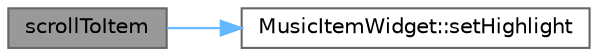 digraph "scrollToItem"
{
 // LATEX_PDF_SIZE
  bgcolor="transparent";
  edge [fontname=Helvetica,fontsize=10,labelfontname=Helvetica,labelfontsize=10];
  node [fontname=Helvetica,fontsize=10,shape=box,height=0.2,width=0.4];
  rankdir="LR";
  Node1 [id="Node000001",label="scrollToItem",height=0.2,width=0.4,color="gray40", fillcolor="grey60", style="filled", fontcolor="black",tooltip="滚动到指定歌曲项"];
  Node1 -> Node2 [id="edge1_Node000001_Node000002",color="steelblue1",style="solid",tooltip=" "];
  Node2 [id="Node000002",label="MusicItemWidget::setHighlight",height=0.2,width=0.4,color="grey40", fillcolor="white", style="filled",URL="$class_music_item_widget.html#a3fbb7963ff8b26328805582ec091b7a2",tooltip="设置高亮提示"];
}
